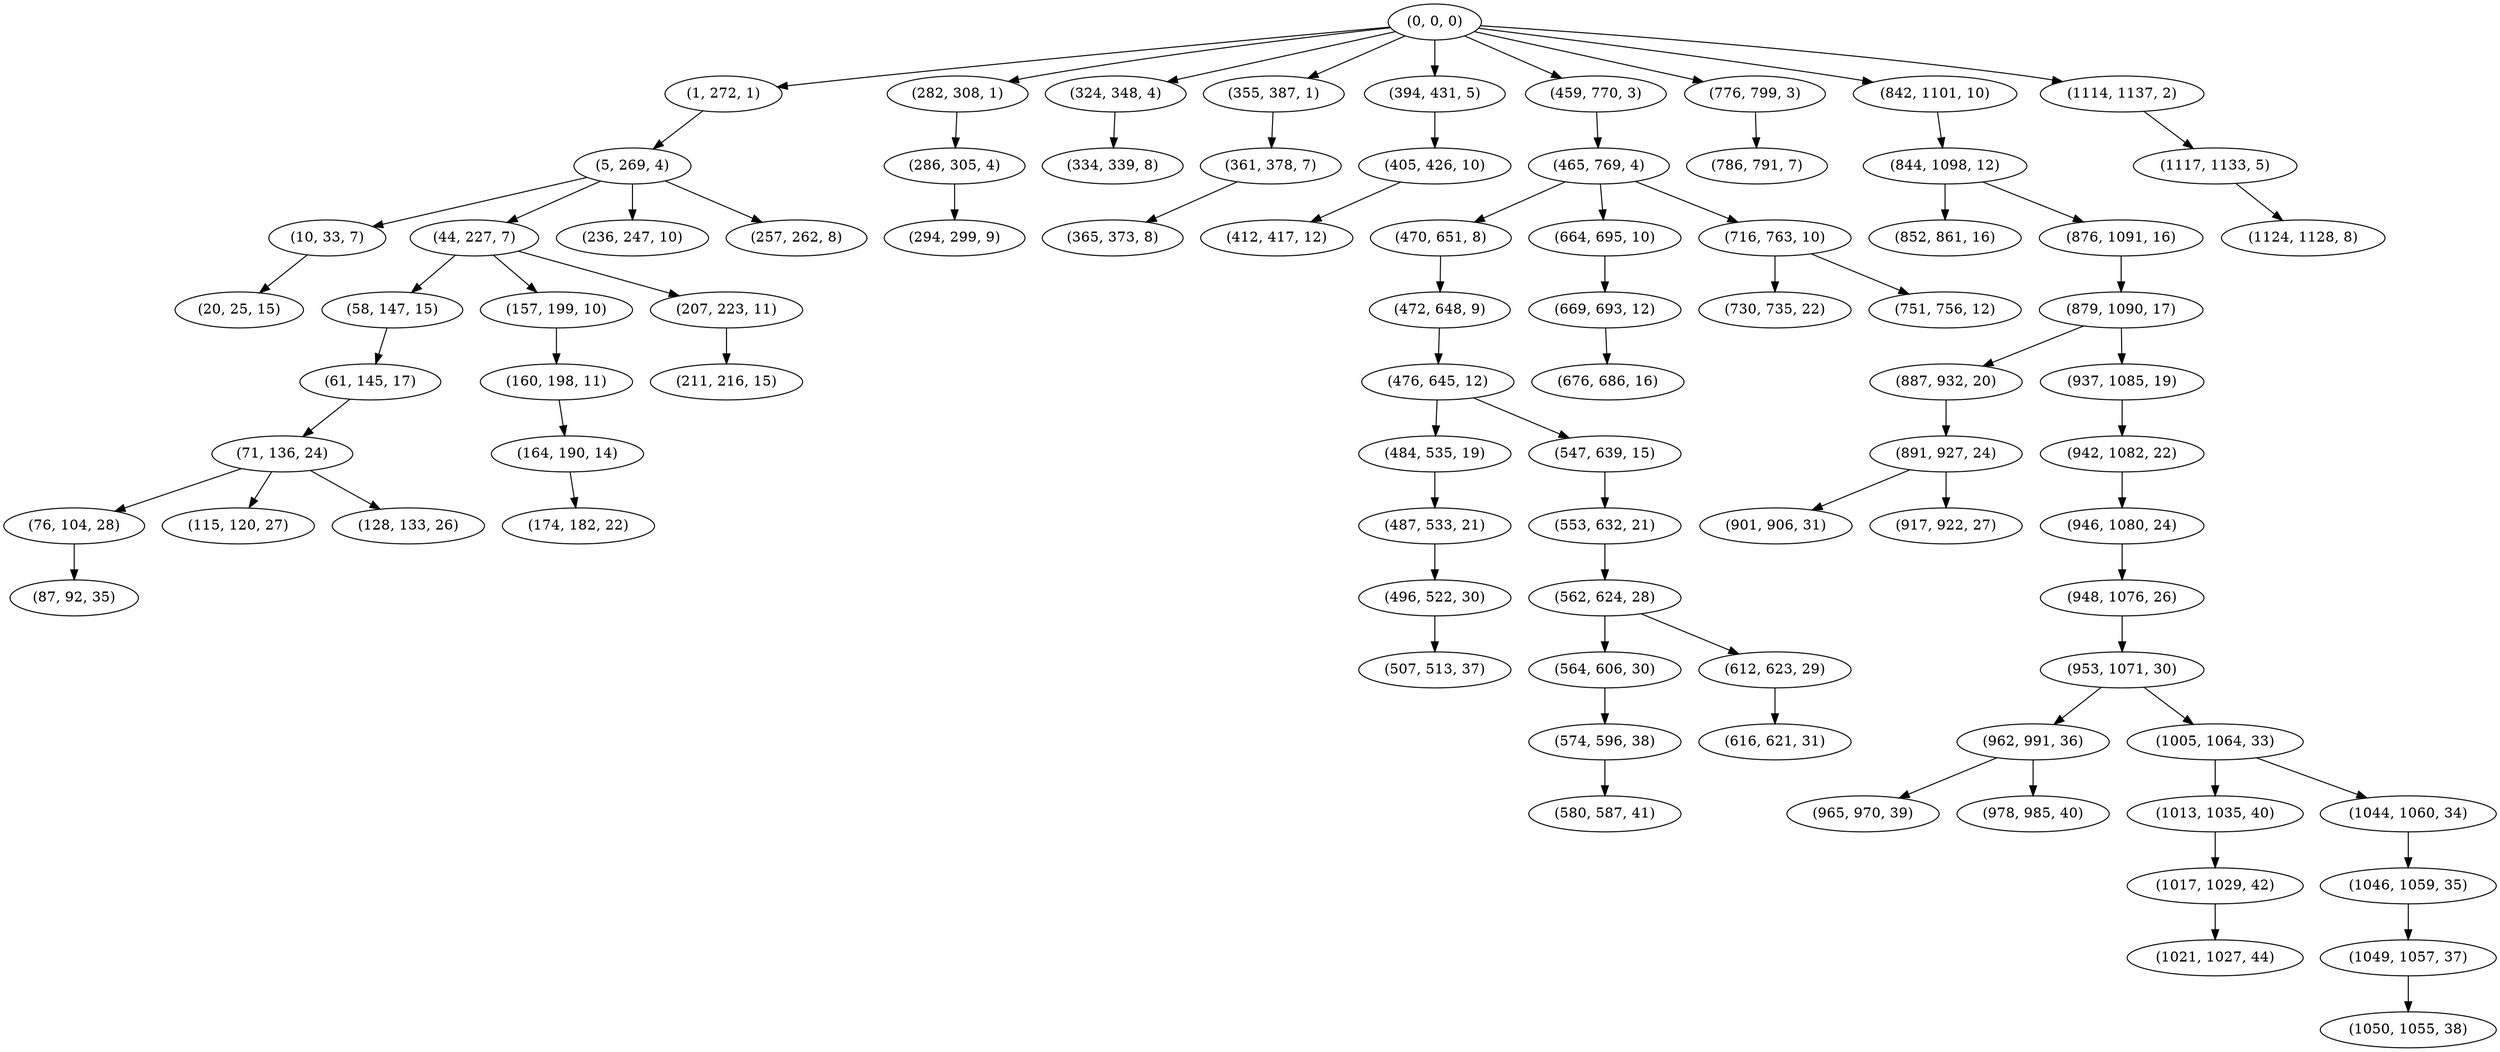 digraph tree {
    "(0, 0, 0)";
    "(1, 272, 1)";
    "(5, 269, 4)";
    "(10, 33, 7)";
    "(20, 25, 15)";
    "(44, 227, 7)";
    "(58, 147, 15)";
    "(61, 145, 17)";
    "(71, 136, 24)";
    "(76, 104, 28)";
    "(87, 92, 35)";
    "(115, 120, 27)";
    "(128, 133, 26)";
    "(157, 199, 10)";
    "(160, 198, 11)";
    "(164, 190, 14)";
    "(174, 182, 22)";
    "(207, 223, 11)";
    "(211, 216, 15)";
    "(236, 247, 10)";
    "(257, 262, 8)";
    "(282, 308, 1)";
    "(286, 305, 4)";
    "(294, 299, 9)";
    "(324, 348, 4)";
    "(334, 339, 8)";
    "(355, 387, 1)";
    "(361, 378, 7)";
    "(365, 373, 8)";
    "(394, 431, 5)";
    "(405, 426, 10)";
    "(412, 417, 12)";
    "(459, 770, 3)";
    "(465, 769, 4)";
    "(470, 651, 8)";
    "(472, 648, 9)";
    "(476, 645, 12)";
    "(484, 535, 19)";
    "(487, 533, 21)";
    "(496, 522, 30)";
    "(507, 513, 37)";
    "(547, 639, 15)";
    "(553, 632, 21)";
    "(562, 624, 28)";
    "(564, 606, 30)";
    "(574, 596, 38)";
    "(580, 587, 41)";
    "(612, 623, 29)";
    "(616, 621, 31)";
    "(664, 695, 10)";
    "(669, 693, 12)";
    "(676, 686, 16)";
    "(716, 763, 10)";
    "(730, 735, 22)";
    "(751, 756, 12)";
    "(776, 799, 3)";
    "(786, 791, 7)";
    "(842, 1101, 10)";
    "(844, 1098, 12)";
    "(852, 861, 16)";
    "(876, 1091, 16)";
    "(879, 1090, 17)";
    "(887, 932, 20)";
    "(891, 927, 24)";
    "(901, 906, 31)";
    "(917, 922, 27)";
    "(937, 1085, 19)";
    "(942, 1082, 22)";
    "(946, 1080, 24)";
    "(948, 1076, 26)";
    "(953, 1071, 30)";
    "(962, 991, 36)";
    "(965, 970, 39)";
    "(978, 985, 40)";
    "(1005, 1064, 33)";
    "(1013, 1035, 40)";
    "(1017, 1029, 42)";
    "(1021, 1027, 44)";
    "(1044, 1060, 34)";
    "(1046, 1059, 35)";
    "(1049, 1057, 37)";
    "(1050, 1055, 38)";
    "(1114, 1137, 2)";
    "(1117, 1133, 5)";
    "(1124, 1128, 8)";
    "(0, 0, 0)" -> "(1, 272, 1)";
    "(0, 0, 0)" -> "(282, 308, 1)";
    "(0, 0, 0)" -> "(324, 348, 4)";
    "(0, 0, 0)" -> "(355, 387, 1)";
    "(0, 0, 0)" -> "(394, 431, 5)";
    "(0, 0, 0)" -> "(459, 770, 3)";
    "(0, 0, 0)" -> "(776, 799, 3)";
    "(0, 0, 0)" -> "(842, 1101, 10)";
    "(0, 0, 0)" -> "(1114, 1137, 2)";
    "(1, 272, 1)" -> "(5, 269, 4)";
    "(5, 269, 4)" -> "(10, 33, 7)";
    "(5, 269, 4)" -> "(44, 227, 7)";
    "(5, 269, 4)" -> "(236, 247, 10)";
    "(5, 269, 4)" -> "(257, 262, 8)";
    "(10, 33, 7)" -> "(20, 25, 15)";
    "(44, 227, 7)" -> "(58, 147, 15)";
    "(44, 227, 7)" -> "(157, 199, 10)";
    "(44, 227, 7)" -> "(207, 223, 11)";
    "(58, 147, 15)" -> "(61, 145, 17)";
    "(61, 145, 17)" -> "(71, 136, 24)";
    "(71, 136, 24)" -> "(76, 104, 28)";
    "(71, 136, 24)" -> "(115, 120, 27)";
    "(71, 136, 24)" -> "(128, 133, 26)";
    "(76, 104, 28)" -> "(87, 92, 35)";
    "(157, 199, 10)" -> "(160, 198, 11)";
    "(160, 198, 11)" -> "(164, 190, 14)";
    "(164, 190, 14)" -> "(174, 182, 22)";
    "(207, 223, 11)" -> "(211, 216, 15)";
    "(282, 308, 1)" -> "(286, 305, 4)";
    "(286, 305, 4)" -> "(294, 299, 9)";
    "(324, 348, 4)" -> "(334, 339, 8)";
    "(355, 387, 1)" -> "(361, 378, 7)";
    "(361, 378, 7)" -> "(365, 373, 8)";
    "(394, 431, 5)" -> "(405, 426, 10)";
    "(405, 426, 10)" -> "(412, 417, 12)";
    "(459, 770, 3)" -> "(465, 769, 4)";
    "(465, 769, 4)" -> "(470, 651, 8)";
    "(465, 769, 4)" -> "(664, 695, 10)";
    "(465, 769, 4)" -> "(716, 763, 10)";
    "(470, 651, 8)" -> "(472, 648, 9)";
    "(472, 648, 9)" -> "(476, 645, 12)";
    "(476, 645, 12)" -> "(484, 535, 19)";
    "(476, 645, 12)" -> "(547, 639, 15)";
    "(484, 535, 19)" -> "(487, 533, 21)";
    "(487, 533, 21)" -> "(496, 522, 30)";
    "(496, 522, 30)" -> "(507, 513, 37)";
    "(547, 639, 15)" -> "(553, 632, 21)";
    "(553, 632, 21)" -> "(562, 624, 28)";
    "(562, 624, 28)" -> "(564, 606, 30)";
    "(562, 624, 28)" -> "(612, 623, 29)";
    "(564, 606, 30)" -> "(574, 596, 38)";
    "(574, 596, 38)" -> "(580, 587, 41)";
    "(612, 623, 29)" -> "(616, 621, 31)";
    "(664, 695, 10)" -> "(669, 693, 12)";
    "(669, 693, 12)" -> "(676, 686, 16)";
    "(716, 763, 10)" -> "(730, 735, 22)";
    "(716, 763, 10)" -> "(751, 756, 12)";
    "(776, 799, 3)" -> "(786, 791, 7)";
    "(842, 1101, 10)" -> "(844, 1098, 12)";
    "(844, 1098, 12)" -> "(852, 861, 16)";
    "(844, 1098, 12)" -> "(876, 1091, 16)";
    "(876, 1091, 16)" -> "(879, 1090, 17)";
    "(879, 1090, 17)" -> "(887, 932, 20)";
    "(879, 1090, 17)" -> "(937, 1085, 19)";
    "(887, 932, 20)" -> "(891, 927, 24)";
    "(891, 927, 24)" -> "(901, 906, 31)";
    "(891, 927, 24)" -> "(917, 922, 27)";
    "(937, 1085, 19)" -> "(942, 1082, 22)";
    "(942, 1082, 22)" -> "(946, 1080, 24)";
    "(946, 1080, 24)" -> "(948, 1076, 26)";
    "(948, 1076, 26)" -> "(953, 1071, 30)";
    "(953, 1071, 30)" -> "(962, 991, 36)";
    "(953, 1071, 30)" -> "(1005, 1064, 33)";
    "(962, 991, 36)" -> "(965, 970, 39)";
    "(962, 991, 36)" -> "(978, 985, 40)";
    "(1005, 1064, 33)" -> "(1013, 1035, 40)";
    "(1005, 1064, 33)" -> "(1044, 1060, 34)";
    "(1013, 1035, 40)" -> "(1017, 1029, 42)";
    "(1017, 1029, 42)" -> "(1021, 1027, 44)";
    "(1044, 1060, 34)" -> "(1046, 1059, 35)";
    "(1046, 1059, 35)" -> "(1049, 1057, 37)";
    "(1049, 1057, 37)" -> "(1050, 1055, 38)";
    "(1114, 1137, 2)" -> "(1117, 1133, 5)";
    "(1117, 1133, 5)" -> "(1124, 1128, 8)";
}
